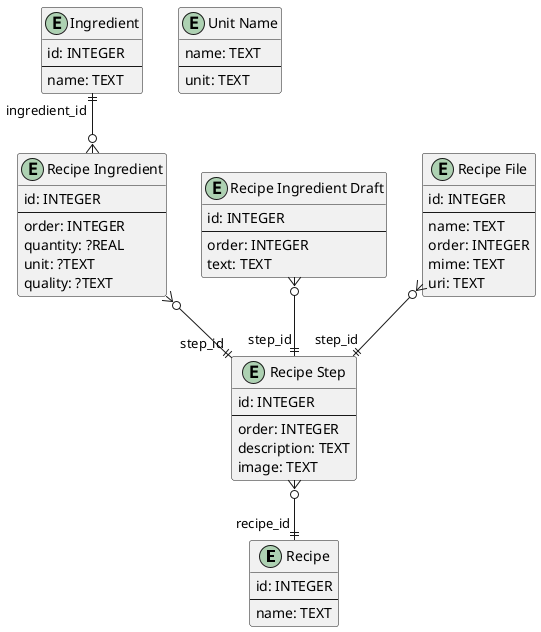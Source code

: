 @startuml

'The field types are from <https://www.sqlite.org/datatype3.html>.

entity "Recipe" as recipe {
  id: INTEGER
  --
  name: TEXT
}

entity "Recipe Step" as recipe_step {
  id: INTEGER
  --
  order: INTEGER
  description: TEXT
  image: TEXT
}
recipe_step }o--|| "recipe_id" recipe

entity "Recipe Ingredient" as recipe_ingredient {
  id: INTEGER
  --
  order: INTEGER
  quantity: ?REAL
  unit: ?TEXT
  quality: ?TEXT
}
recipe_ingredient }o--|| "step_id" recipe_step

entity "Recipe Ingredient Draft" as recipe_ingredient_draft {
  id: INTEGER
  --
  order: INTEGER
  text: TEXT
}
recipe_ingredient_draft }o--|| "step_id" recipe_step

entity "Ingredient" as ingredient {
  id: INTEGER
  --
  name: TEXT
}
ingredient "ingredient_id" ||--o{ recipe_ingredient

entity "Recipe File" as recipe_file {
  id: INTEGER
  --
  name: TEXT
  order: INTEGER
  mime: TEXT
  uri: TEXT
}
recipe_file }o--|| "step_id" recipe_step

entity "Unit Name" as unit_name {
  name: TEXT
  --
  unit: TEXT
}

@enduml